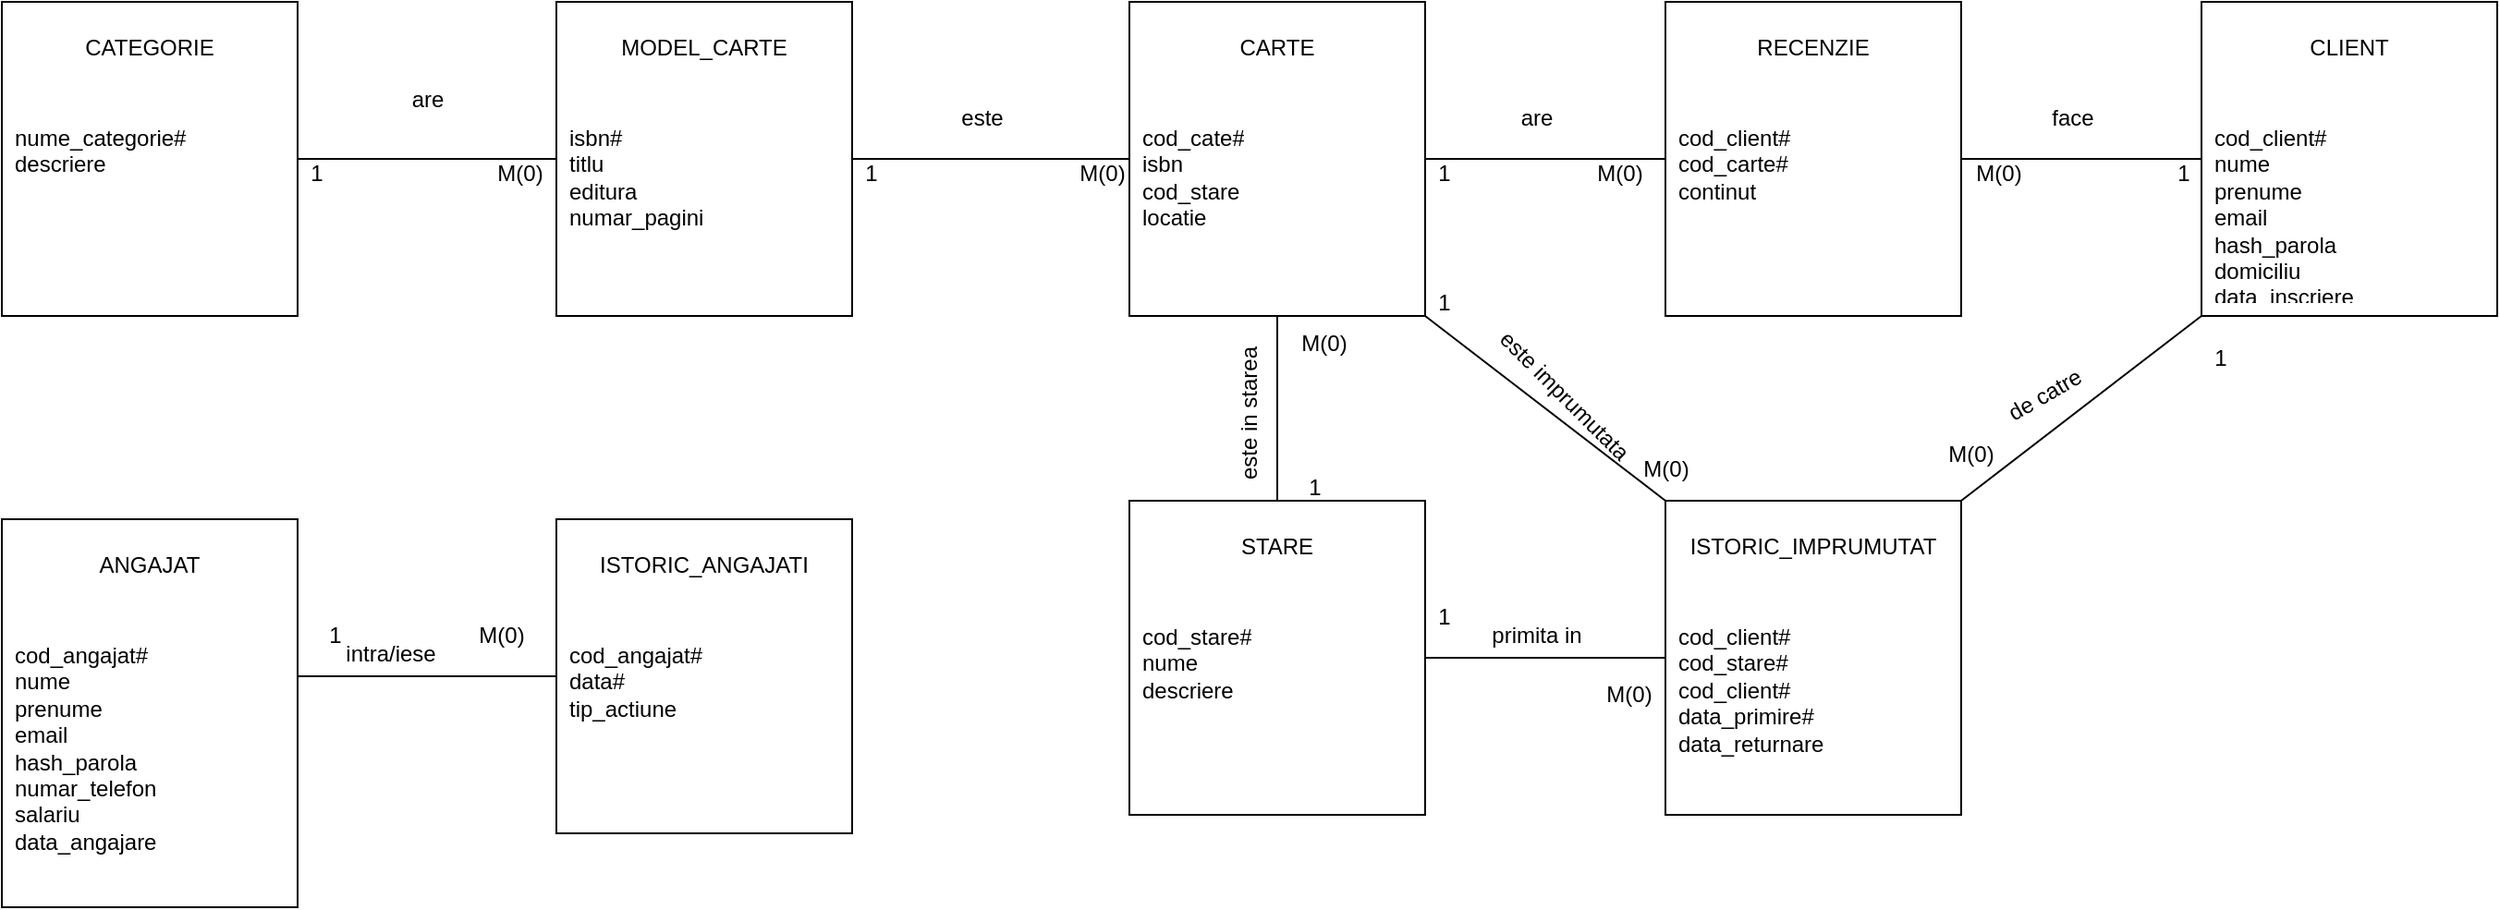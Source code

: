 <mxfile version="24.7.17">
  <diagram name="Page-1" id="3UP76VBK6s5z7vF9iwy4">
    <mxGraphModel dx="1705" dy="1520" grid="1" gridSize="10" guides="1" tooltips="1" connect="1" arrows="1" fold="1" page="1" pageScale="1" pageWidth="850" pageHeight="1100" math="0" shadow="0">
      <root>
        <mxCell id="0" />
        <mxCell id="1" parent="0" />
        <mxCell id="Z_SEva_LKh4x3BCqcosk-12" value="" style="rounded=0;whiteSpace=wrap;html=1;" vertex="1" parent="1">
          <mxGeometry x="20" y="10" width="160" height="170" as="geometry" />
        </mxCell>
        <mxCell id="Z_SEva_LKh4x3BCqcosk-13" value="nume_categorie#&lt;div&gt;descriere&lt;/div&gt;" style="text;html=1;whiteSpace=wrap;overflow=hidden;rounded=0;" vertex="1" parent="1">
          <mxGeometry x="25" y="70" width="150" height="90" as="geometry" />
        </mxCell>
        <mxCell id="Z_SEva_LKh4x3BCqcosk-14" value="CATEGORIE" style="text;html=1;align=center;verticalAlign=middle;whiteSpace=wrap;rounded=0;" vertex="1" parent="1">
          <mxGeometry x="70" y="20" width="60" height="30" as="geometry" />
        </mxCell>
        <mxCell id="Z_SEva_LKh4x3BCqcosk-18" style="edgeStyle=orthogonalEdgeStyle;rounded=0;orthogonalLoop=1;jettySize=auto;html=1;exitX=0;exitY=0.5;exitDx=0;exitDy=0;entryX=1;entryY=0.5;entryDx=0;entryDy=0;endArrow=none;endFill=0;" edge="1" parent="1" source="Z_SEva_LKh4x3BCqcosk-15" target="Z_SEva_LKh4x3BCqcosk-12">
          <mxGeometry relative="1" as="geometry" />
        </mxCell>
        <mxCell id="Z_SEva_LKh4x3BCqcosk-25" style="edgeStyle=orthogonalEdgeStyle;rounded=0;orthogonalLoop=1;jettySize=auto;html=1;exitX=1;exitY=0.5;exitDx=0;exitDy=0;entryX=0;entryY=0.5;entryDx=0;entryDy=0;endArrow=none;endFill=0;" edge="1" parent="1" source="Z_SEva_LKh4x3BCqcosk-15" target="Z_SEva_LKh4x3BCqcosk-19">
          <mxGeometry relative="1" as="geometry" />
        </mxCell>
        <mxCell id="Z_SEva_LKh4x3BCqcosk-15" value="" style="rounded=0;whiteSpace=wrap;html=1;" vertex="1" parent="1">
          <mxGeometry x="320" y="10" width="160" height="170" as="geometry" />
        </mxCell>
        <mxCell id="Z_SEva_LKh4x3BCqcosk-16" value="isbn#&lt;div&gt;titlu&lt;/div&gt;&lt;div&gt;editura&lt;/div&gt;&lt;div&gt;numar_pagini&lt;/div&gt;" style="text;html=1;whiteSpace=wrap;overflow=hidden;rounded=0;" vertex="1" parent="1">
          <mxGeometry x="325" y="70" width="150" height="90" as="geometry" />
        </mxCell>
        <mxCell id="Z_SEva_LKh4x3BCqcosk-17" value="MODEL_CARTE" style="text;html=1;align=center;verticalAlign=middle;whiteSpace=wrap;rounded=0;" vertex="1" parent="1">
          <mxGeometry x="370" y="20" width="60" height="30" as="geometry" />
        </mxCell>
        <mxCell id="Z_SEva_LKh4x3BCqcosk-26" style="edgeStyle=orthogonalEdgeStyle;rounded=0;orthogonalLoop=1;jettySize=auto;html=1;exitX=0.5;exitY=1;exitDx=0;exitDy=0;entryX=0.5;entryY=0;entryDx=0;entryDy=0;endArrow=none;endFill=0;" edge="1" parent="1" source="Z_SEva_LKh4x3BCqcosk-19" target="Z_SEva_LKh4x3BCqcosk-22">
          <mxGeometry relative="1" as="geometry" />
        </mxCell>
        <mxCell id="Z_SEva_LKh4x3BCqcosk-19" value="" style="rounded=0;whiteSpace=wrap;html=1;" vertex="1" parent="1">
          <mxGeometry x="630" y="10" width="160" height="170" as="geometry" />
        </mxCell>
        <mxCell id="Z_SEva_LKh4x3BCqcosk-20" value="cod_cate#&lt;div&gt;isbn&lt;/div&gt;&lt;div&gt;cod_stare&lt;/div&gt;&lt;div&gt;locatie&lt;/div&gt;" style="text;html=1;whiteSpace=wrap;overflow=hidden;rounded=0;" vertex="1" parent="1">
          <mxGeometry x="635" y="70" width="150" height="90" as="geometry" />
        </mxCell>
        <mxCell id="Z_SEva_LKh4x3BCqcosk-21" value="CARTE" style="text;html=1;align=center;verticalAlign=middle;whiteSpace=wrap;rounded=0;" vertex="1" parent="1">
          <mxGeometry x="680" y="20" width="60" height="30" as="geometry" />
        </mxCell>
        <mxCell id="Z_SEva_LKh4x3BCqcosk-50" style="edgeStyle=orthogonalEdgeStyle;rounded=0;orthogonalLoop=1;jettySize=auto;html=1;exitX=1;exitY=0.5;exitDx=0;exitDy=0;entryX=0;entryY=0.5;entryDx=0;entryDy=0;endArrow=none;endFill=0;" edge="1" parent="1" source="Z_SEva_LKh4x3BCqcosk-22" target="Z_SEva_LKh4x3BCqcosk-44">
          <mxGeometry relative="1" as="geometry" />
        </mxCell>
        <mxCell id="Z_SEva_LKh4x3BCqcosk-22" value="" style="rounded=0;whiteSpace=wrap;html=1;" vertex="1" parent="1">
          <mxGeometry x="630" y="280" width="160" height="170" as="geometry" />
        </mxCell>
        <mxCell id="Z_SEva_LKh4x3BCqcosk-23" value="cod_stare#&lt;div&gt;nume&lt;/div&gt;&lt;div&gt;descriere&lt;/div&gt;" style="text;html=1;whiteSpace=wrap;overflow=hidden;rounded=0;" vertex="1" parent="1">
          <mxGeometry x="635" y="340" width="150" height="90" as="geometry" />
        </mxCell>
        <mxCell id="Z_SEva_LKh4x3BCqcosk-24" value="STARE" style="text;html=1;align=center;verticalAlign=middle;whiteSpace=wrap;rounded=0;" vertex="1" parent="1">
          <mxGeometry x="680" y="290" width="60" height="30" as="geometry" />
        </mxCell>
        <mxCell id="Z_SEva_LKh4x3BCqcosk-27" value="" style="rounded=0;whiteSpace=wrap;html=1;" vertex="1" parent="1">
          <mxGeometry x="1210" y="10" width="160" height="170" as="geometry" />
        </mxCell>
        <mxCell id="Z_SEva_LKh4x3BCqcosk-28" value="cod_client#&lt;div&gt;nume&lt;/div&gt;&lt;div&gt;prenume&lt;/div&gt;&lt;div&gt;email&lt;/div&gt;&lt;div&gt;hash_parola&lt;/div&gt;&lt;div&gt;domiciliu&lt;/div&gt;&lt;div&gt;data_inscriere&lt;/div&gt;" style="text;html=1;whiteSpace=wrap;overflow=hidden;rounded=0;" vertex="1" parent="1">
          <mxGeometry x="1215" y="70" width="150" height="100" as="geometry" />
        </mxCell>
        <mxCell id="Z_SEva_LKh4x3BCqcosk-29" value="CLIENT" style="text;html=1;align=center;verticalAlign=middle;whiteSpace=wrap;rounded=0;" vertex="1" parent="1">
          <mxGeometry x="1260" y="20" width="60" height="30" as="geometry" />
        </mxCell>
        <mxCell id="Z_SEva_LKh4x3BCqcosk-31" value="" style="rounded=0;whiteSpace=wrap;html=1;" vertex="1" parent="1">
          <mxGeometry x="20" y="290" width="160" height="210" as="geometry" />
        </mxCell>
        <mxCell id="Z_SEva_LKh4x3BCqcosk-32" value="cod_angajat#&lt;div&gt;nume&lt;/div&gt;&lt;div&gt;prenume&lt;/div&gt;&lt;div&gt;email&lt;/div&gt;&lt;div&gt;hash_parola&lt;/div&gt;&lt;div&gt;numar_telefon&lt;/div&gt;&lt;div&gt;salariu&lt;/div&gt;&lt;div&gt;data_angajare&lt;/div&gt;" style="text;html=1;whiteSpace=wrap;overflow=hidden;rounded=0;" vertex="1" parent="1">
          <mxGeometry x="25" y="350" width="150" height="140" as="geometry" />
        </mxCell>
        <mxCell id="Z_SEva_LKh4x3BCqcosk-33" value="ANGAJAT" style="text;html=1;align=center;verticalAlign=middle;whiteSpace=wrap;rounded=0;" vertex="1" parent="1">
          <mxGeometry x="70" y="300" width="60" height="30" as="geometry" />
        </mxCell>
        <mxCell id="Z_SEva_LKh4x3BCqcosk-34" value="" style="rounded=0;whiteSpace=wrap;html=1;" vertex="1" parent="1">
          <mxGeometry x="320" y="290" width="160" height="170" as="geometry" />
        </mxCell>
        <mxCell id="Z_SEva_LKh4x3BCqcosk-35" value="cod_angajat#&lt;div&gt;data#&lt;/div&gt;&lt;div&gt;tip_actiune&lt;/div&gt;" style="text;html=1;whiteSpace=wrap;overflow=hidden;rounded=0;" vertex="1" parent="1">
          <mxGeometry x="325" y="350" width="150" height="90" as="geometry" />
        </mxCell>
        <mxCell id="Z_SEva_LKh4x3BCqcosk-36" value="ISTORIC_ANGAJATI" style="text;html=1;align=center;verticalAlign=middle;whiteSpace=wrap;rounded=0;" vertex="1" parent="1">
          <mxGeometry x="370" y="300" width="60" height="30" as="geometry" />
        </mxCell>
        <mxCell id="Z_SEva_LKh4x3BCqcosk-37" style="edgeStyle=orthogonalEdgeStyle;rounded=0;orthogonalLoop=1;jettySize=auto;html=1;exitX=0;exitY=0.5;exitDx=0;exitDy=0;entryX=1;entryY=0.405;entryDx=0;entryDy=0;entryPerimeter=0;endArrow=none;endFill=0;" edge="1" parent="1" source="Z_SEva_LKh4x3BCqcosk-34" target="Z_SEva_LKh4x3BCqcosk-31">
          <mxGeometry relative="1" as="geometry" />
        </mxCell>
        <mxCell id="Z_SEva_LKh4x3BCqcosk-47" style="edgeStyle=orthogonalEdgeStyle;rounded=0;orthogonalLoop=1;jettySize=auto;html=1;exitX=1;exitY=0.5;exitDx=0;exitDy=0;entryX=0;entryY=0.5;entryDx=0;entryDy=0;endArrow=none;endFill=0;" edge="1" parent="1" source="Z_SEva_LKh4x3BCqcosk-39" target="Z_SEva_LKh4x3BCqcosk-27">
          <mxGeometry relative="1" as="geometry" />
        </mxCell>
        <mxCell id="Z_SEva_LKh4x3BCqcosk-48" style="edgeStyle=orthogonalEdgeStyle;rounded=0;orthogonalLoop=1;jettySize=auto;html=1;exitX=0;exitY=0.5;exitDx=0;exitDy=0;entryX=1;entryY=0.5;entryDx=0;entryDy=0;endArrow=none;endFill=0;" edge="1" parent="1" source="Z_SEva_LKh4x3BCqcosk-39" target="Z_SEva_LKh4x3BCqcosk-19">
          <mxGeometry relative="1" as="geometry" />
        </mxCell>
        <mxCell id="Z_SEva_LKh4x3BCqcosk-39" value="" style="rounded=0;whiteSpace=wrap;html=1;" vertex="1" parent="1">
          <mxGeometry x="920" y="10" width="160" height="170" as="geometry" />
        </mxCell>
        <mxCell id="Z_SEva_LKh4x3BCqcosk-40" value="cod_client#&lt;div&gt;cod_carte#&lt;/div&gt;&lt;div&gt;continut&lt;/div&gt;" style="text;html=1;whiteSpace=wrap;overflow=hidden;rounded=0;" vertex="1" parent="1">
          <mxGeometry x="925" y="70" width="150" height="90" as="geometry" />
        </mxCell>
        <mxCell id="Z_SEva_LKh4x3BCqcosk-41" value="RECENZIE" style="text;html=1;align=center;verticalAlign=middle;whiteSpace=wrap;rounded=0;" vertex="1" parent="1">
          <mxGeometry x="970" y="20" width="60" height="30" as="geometry" />
        </mxCell>
        <mxCell id="Z_SEva_LKh4x3BCqcosk-49" style="rounded=0;orthogonalLoop=1;jettySize=auto;html=1;exitX=1;exitY=0;exitDx=0;exitDy=0;entryX=0;entryY=1;entryDx=0;entryDy=0;endArrow=none;endFill=0;" edge="1" parent="1" source="Z_SEva_LKh4x3BCqcosk-44" target="Z_SEva_LKh4x3BCqcosk-27">
          <mxGeometry relative="1" as="geometry" />
        </mxCell>
        <mxCell id="Z_SEva_LKh4x3BCqcosk-51" style="rounded=0;orthogonalLoop=1;jettySize=auto;html=1;exitX=0;exitY=0;exitDx=0;exitDy=0;entryX=1;entryY=1;entryDx=0;entryDy=0;endArrow=none;endFill=0;" edge="1" parent="1" source="Z_SEva_LKh4x3BCqcosk-44" target="Z_SEva_LKh4x3BCqcosk-19">
          <mxGeometry relative="1" as="geometry" />
        </mxCell>
        <mxCell id="Z_SEva_LKh4x3BCqcosk-44" value="" style="rounded=0;whiteSpace=wrap;html=1;" vertex="1" parent="1">
          <mxGeometry x="920" y="280" width="160" height="170" as="geometry" />
        </mxCell>
        <mxCell id="Z_SEva_LKh4x3BCqcosk-45" value="cod_client#&lt;div&gt;cod_stare#&lt;/div&gt;&lt;div&gt;cod_client#&lt;/div&gt;&lt;div&gt;data_primire#&lt;/div&gt;&lt;div&gt;data_returnare&lt;/div&gt;" style="text;html=1;whiteSpace=wrap;overflow=hidden;rounded=0;" vertex="1" parent="1">
          <mxGeometry x="925" y="340" width="150" height="90" as="geometry" />
        </mxCell>
        <mxCell id="Z_SEva_LKh4x3BCqcosk-46" value="ISTORIC_IMPRUMUTAT" style="text;html=1;align=center;verticalAlign=middle;whiteSpace=wrap;rounded=0;" vertex="1" parent="1">
          <mxGeometry x="970" y="290" width="60" height="30" as="geometry" />
        </mxCell>
        <mxCell id="Z_SEva_LKh4x3BCqcosk-52" value="M(0)" style="text;html=1;align=center;verticalAlign=middle;resizable=0;points=[];autosize=1;strokeColor=none;fillColor=none;" vertex="1" parent="1">
          <mxGeometry x="275" y="88" width="50" height="30" as="geometry" />
        </mxCell>
        <mxCell id="Z_SEva_LKh4x3BCqcosk-53" value="1" style="text;html=1;align=center;verticalAlign=middle;resizable=0;points=[];autosize=1;strokeColor=none;fillColor=none;" vertex="1" parent="1">
          <mxGeometry x="175" y="88" width="30" height="30" as="geometry" />
        </mxCell>
        <mxCell id="Z_SEva_LKh4x3BCqcosk-54" value="1" style="text;html=1;align=center;verticalAlign=middle;resizable=0;points=[];autosize=1;strokeColor=none;fillColor=none;" vertex="1" parent="1">
          <mxGeometry x="475" y="88" width="30" height="30" as="geometry" />
        </mxCell>
        <mxCell id="Z_SEva_LKh4x3BCqcosk-55" value="M(0)" style="text;html=1;align=center;verticalAlign=middle;resizable=0;points=[];autosize=1;strokeColor=none;fillColor=none;" vertex="1" parent="1">
          <mxGeometry x="590" y="88" width="50" height="30" as="geometry" />
        </mxCell>
        <mxCell id="Z_SEva_LKh4x3BCqcosk-56" value="M(0)" style="text;html=1;align=center;verticalAlign=middle;resizable=0;points=[];autosize=1;strokeColor=none;fillColor=none;" vertex="1" parent="1">
          <mxGeometry x="870" y="88" width="50" height="30" as="geometry" />
        </mxCell>
        <mxCell id="Z_SEva_LKh4x3BCqcosk-57" value="1" style="text;html=1;align=center;verticalAlign=middle;resizable=0;points=[];autosize=1;strokeColor=none;fillColor=none;" vertex="1" parent="1">
          <mxGeometry x="785" y="88" width="30" height="30" as="geometry" />
        </mxCell>
        <mxCell id="Z_SEva_LKh4x3BCqcosk-58" value="1" style="text;html=1;align=center;verticalAlign=middle;resizable=0;points=[];autosize=1;strokeColor=none;fillColor=none;" vertex="1" parent="1">
          <mxGeometry x="1185" y="88" width="30" height="30" as="geometry" />
        </mxCell>
        <mxCell id="Z_SEva_LKh4x3BCqcosk-59" value="M(0&lt;span style=&quot;background-color: initial;&quot;&gt;)&lt;/span&gt;" style="text;html=1;align=center;verticalAlign=middle;resizable=0;points=[];autosize=1;strokeColor=none;fillColor=none;" vertex="1" parent="1">
          <mxGeometry x="1075" y="88" width="50" height="30" as="geometry" />
        </mxCell>
        <mxCell id="Z_SEva_LKh4x3BCqcosk-60" value="M(0)" style="text;html=1;align=center;verticalAlign=middle;resizable=0;points=[];autosize=1;strokeColor=none;fillColor=none;" vertex="1" parent="1">
          <mxGeometry x="710" y="180" width="50" height="30" as="geometry" />
        </mxCell>
        <mxCell id="Z_SEva_LKh4x3BCqcosk-62" value="1" style="text;html=1;align=center;verticalAlign=middle;resizable=0;points=[];autosize=1;strokeColor=none;fillColor=none;" vertex="1" parent="1">
          <mxGeometry x="715" y="258" width="30" height="30" as="geometry" />
        </mxCell>
        <mxCell id="Z_SEva_LKh4x3BCqcosk-63" value="1" style="text;html=1;align=center;verticalAlign=middle;resizable=0;points=[];autosize=1;strokeColor=none;fillColor=none;" vertex="1" parent="1">
          <mxGeometry x="785" y="328" width="30" height="30" as="geometry" />
        </mxCell>
        <mxCell id="Z_SEva_LKh4x3BCqcosk-64" value="1" style="text;html=1;align=center;verticalAlign=middle;resizable=0;points=[];autosize=1;strokeColor=none;fillColor=none;" vertex="1" parent="1">
          <mxGeometry x="785" y="158" width="30" height="30" as="geometry" />
        </mxCell>
        <mxCell id="Z_SEva_LKh4x3BCqcosk-65" value="1" style="text;html=1;align=center;verticalAlign=middle;resizable=0;points=[];autosize=1;strokeColor=none;fillColor=none;" vertex="1" parent="1">
          <mxGeometry x="1205" y="188" width="30" height="30" as="geometry" />
        </mxCell>
        <mxCell id="Z_SEva_LKh4x3BCqcosk-66" value="M(0&lt;span style=&quot;background-color: initial;&quot;&gt;)&lt;/span&gt;" style="text;html=1;align=center;verticalAlign=middle;resizable=0;points=[];autosize=1;strokeColor=none;fillColor=none;" vertex="1" parent="1">
          <mxGeometry x="895" y="248" width="50" height="30" as="geometry" />
        </mxCell>
        <mxCell id="Z_SEva_LKh4x3BCqcosk-67" value="M(0&lt;span style=&quot;background-color: initial;&quot;&gt;)&lt;/span&gt;" style="text;html=1;align=center;verticalAlign=middle;resizable=0;points=[];autosize=1;strokeColor=none;fillColor=none;" vertex="1" parent="1">
          <mxGeometry x="1060" y="240" width="50" height="30" as="geometry" />
        </mxCell>
        <mxCell id="Z_SEva_LKh4x3BCqcosk-68" value="M(0&lt;span style=&quot;background-color: initial;&quot;&gt;)&lt;/span&gt;" style="text;html=1;align=center;verticalAlign=middle;resizable=0;points=[];autosize=1;strokeColor=none;fillColor=none;" vertex="1" parent="1">
          <mxGeometry x="875" y="370" width="50" height="30" as="geometry" />
        </mxCell>
        <mxCell id="Z_SEva_LKh4x3BCqcosk-69" value="1" style="text;html=1;align=center;verticalAlign=middle;resizable=0;points=[];autosize=1;strokeColor=none;fillColor=none;" vertex="1" parent="1">
          <mxGeometry x="185" y="338" width="30" height="30" as="geometry" />
        </mxCell>
        <mxCell id="Z_SEva_LKh4x3BCqcosk-70" value="M(0)" style="text;html=1;align=center;verticalAlign=middle;resizable=0;points=[];autosize=1;strokeColor=none;fillColor=none;" vertex="1" parent="1">
          <mxGeometry x="265" y="338" width="50" height="30" as="geometry" />
        </mxCell>
        <mxCell id="Z_SEva_LKh4x3BCqcosk-71" value="are" style="text;html=1;align=center;verticalAlign=middle;resizable=0;points=[];autosize=1;strokeColor=none;fillColor=none;" vertex="1" parent="1">
          <mxGeometry x="230" y="48" width="40" height="30" as="geometry" />
        </mxCell>
        <mxCell id="Z_SEva_LKh4x3BCqcosk-72" value="este" style="text;html=1;align=center;verticalAlign=middle;resizable=0;points=[];autosize=1;strokeColor=none;fillColor=none;" vertex="1" parent="1">
          <mxGeometry x="525" y="58" width="50" height="30" as="geometry" />
        </mxCell>
        <mxCell id="Z_SEva_LKh4x3BCqcosk-73" value="este in starea" style="text;html=1;align=center;verticalAlign=middle;resizable=0;points=[];autosize=1;strokeColor=none;fillColor=none;rotation=270;" vertex="1" parent="1">
          <mxGeometry x="645" y="218" width="100" height="30" as="geometry" />
        </mxCell>
        <mxCell id="Z_SEva_LKh4x3BCqcosk-74" value="face" style="text;html=1;align=center;verticalAlign=middle;resizable=0;points=[];autosize=1;strokeColor=none;fillColor=none;" vertex="1" parent="1">
          <mxGeometry x="1115" y="58" width="50" height="30" as="geometry" />
        </mxCell>
        <mxCell id="Z_SEva_LKh4x3BCqcosk-75" value="are" style="text;html=1;align=center;verticalAlign=middle;resizable=0;points=[];autosize=1;strokeColor=none;fillColor=none;" vertex="1" parent="1">
          <mxGeometry x="830" y="58" width="40" height="30" as="geometry" />
        </mxCell>
        <mxCell id="Z_SEva_LKh4x3BCqcosk-76" value="primita in" style="text;html=1;align=center;verticalAlign=middle;resizable=0;points=[];autosize=1;strokeColor=none;fillColor=none;" vertex="1" parent="1">
          <mxGeometry x="815" y="338" width="70" height="30" as="geometry" />
        </mxCell>
        <mxCell id="Z_SEva_LKh4x3BCqcosk-77" value="este imprumutata" style="text;html=1;align=center;verticalAlign=middle;resizable=0;points=[];autosize=1;strokeColor=none;fillColor=none;rotation=45;" vertex="1" parent="1">
          <mxGeometry x="805" y="208" width="120" height="30" as="geometry" />
        </mxCell>
        <mxCell id="Z_SEva_LKh4x3BCqcosk-78" value="de catre" style="text;html=1;align=center;verticalAlign=middle;resizable=0;points=[];autosize=1;strokeColor=none;fillColor=none;rotation=-30;" vertex="1" parent="1">
          <mxGeometry x="1090" y="208" width="70" height="30" as="geometry" />
        </mxCell>
        <mxCell id="Z_SEva_LKh4x3BCqcosk-79" value="intra/iese" style="text;html=1;align=center;verticalAlign=middle;resizable=0;points=[];autosize=1;strokeColor=none;fillColor=none;" vertex="1" parent="1">
          <mxGeometry x="195" y="348" width="70" height="30" as="geometry" />
        </mxCell>
      </root>
    </mxGraphModel>
  </diagram>
</mxfile>
